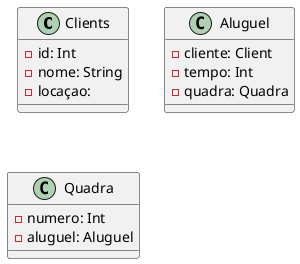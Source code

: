 @startuml ginasio
class Clients {
  - id: Int
  - nome: String
  - locaçao: 
}

class Aluguel {
  - cliente: Client
  - tempo: Int
  - quadra: Quadra
}

class Quadra {
  - numero: Int
  - aluguel: Aluguel
}
@enduml